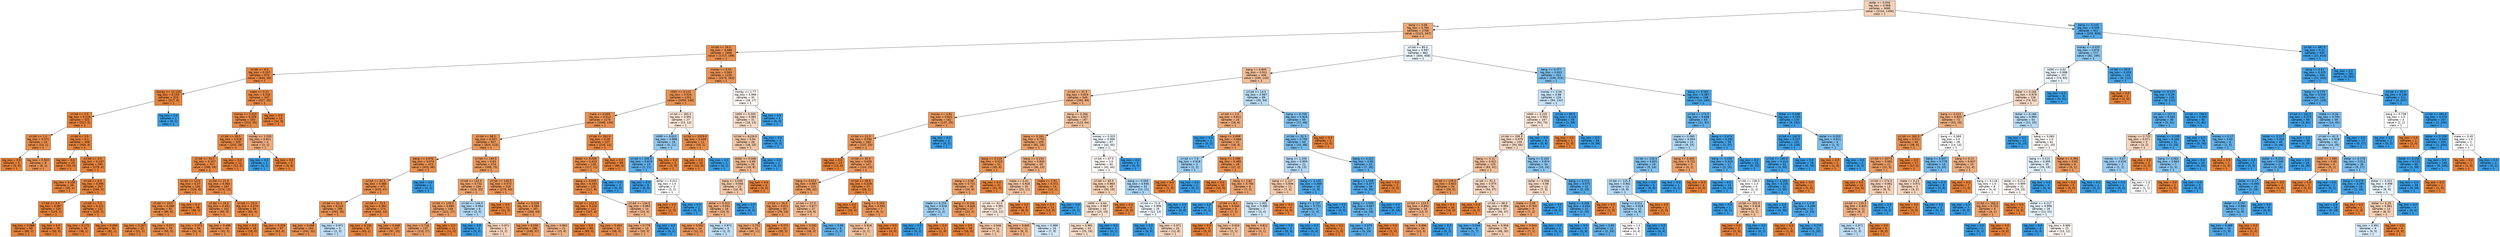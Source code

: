 digraph Tree {
node [shape=box, style="filled", color="black", fontname="helvetica"] ;
edge [fontname="helvetica"] ;
0 [label="dollar <= 0.056\nlog_loss = 0.968\nsamples = 3680\nvalue = [2224, 1456]\nclass = 1", fillcolor="#f6d3bb"] ;
1 [label="bang <= 0.08\nlog_loss = 0.784\nsamples = 2768\nvalue = [2121, 647]\nclass = 1", fillcolor="#eda775"] ;
0 -> 1 [labeldistance=2.5, labelangle=45, headlabel="True"] ;
2 [label="crl.tot <= 29.5\nlog_loss = 0.466\nsamples = 1906\nvalue = [1717, 189]\nclass = 1", fillcolor="#e88f4f"] ;
1 -> 2 ;
3 [label="crl.tot <= 9.5\nlog_loss = 0.237\nsamples = 670\nvalue = [644, 26]\nclass = 1", fillcolor="#e68641"] ;
2 -> 3 ;
4 [label="money <= 11.125\nlog_loss = 0.133\nsamples = 323\nvalue = [317, 6]\nclass = 1", fillcolor="#e5833d"] ;
3 -> 4 ;
5 [label="crl.tot <= 2.5\nlog_loss = 0.116\nsamples = 322\nvalue = [317, 5]\nclass = 1", fillcolor="#e5833c"] ;
4 -> 5 ;
6 [label="crl.tot <= 1.5\nlog_loss = 0.371\nsamples = 14\nvalue = [13, 1]\nclass = 1", fillcolor="#e78b48"] ;
5 -> 6 ;
7 [label="log_loss = 0.0\nsamples = 5\nvalue = [5, 0]\nclass = 1", fillcolor="#e58139"] ;
6 -> 7 ;
8 [label="log_loss = 0.503\nsamples = 9\nvalue = [8, 1]\nclass = 1", fillcolor="#e89152"] ;
6 -> 8 ;
9 [label="crl.tot <= 3.5\nlog_loss = 0.1\nsamples = 308\nvalue = [304, 4]\nclass = 1", fillcolor="#e5833c"] ;
5 -> 9 ;
10 [label="log_loss = 0.0\nsamples = 25\nvalue = [25, 0]\nclass = 1", fillcolor="#e58139"] ;
9 -> 10 ;
11 [label="crl.tot <= 4.5\nlog_loss = 0.107\nsamples = 283\nvalue = [279, 4]\nclass = 1", fillcolor="#e5833c"] ;
9 -> 11 ;
12 [label="log_loss = 0.183\nsamples = 36\nvalue = [35, 1]\nclass = 1", fillcolor="#e6853f"] ;
11 -> 12 ;
13 [label="crl.tot <= 6.5\nlog_loss = 0.095\nsamples = 247\nvalue = [244, 3]\nclass = 1", fillcolor="#e5833b"] ;
11 -> 13 ;
14 [label="crl.tot <= 5.5\nlog_loss = 0.067\nsamples = 125\nvalue = [124, 1]\nclass = 1", fillcolor="#e5823b"] ;
13 -> 14 ;
15 [label="log_loss = 0.088\nsamples = 90\nvalue = [89, 1]\nclass = 1", fillcolor="#e5823b"] ;
14 -> 15 ;
16 [label="log_loss = 0.0\nsamples = 35\nvalue = [35, 0]\nclass = 1", fillcolor="#e58139"] ;
14 -> 16 ;
17 [label="crl.tot <= 7.5\nlog_loss = 0.121\nsamples = 122\nvalue = [120, 2]\nclass = 1", fillcolor="#e5833c"] ;
13 -> 17 ;
18 [label="log_loss = 0.172\nsamples = 39\nvalue = [38, 1]\nclass = 1", fillcolor="#e6843e"] ;
17 -> 18 ;
19 [label="log_loss = 0.094\nsamples = 83\nvalue = [82, 1]\nclass = 1", fillcolor="#e5833b"] ;
17 -> 19 ;
20 [label="log_loss = 0.0\nsamples = 1\nvalue = [0, 1]\nclass = 1", fillcolor="#399de5"] ;
4 -> 20 ;
21 [label="make <= 0.21\nlog_loss = 0.318\nsamples = 347\nvalue = [327, 20]\nclass = 1", fillcolor="#e78945"] ;
3 -> 21 ;
22 [label="money <= 1.015\nlog_loss = 0.328\nsamples = 333\nvalue = [313, 20]\nclass = 1", fillcolor="#e78946"] ;
21 -> 22 ;
23 [label="crl.tot <= 28.5\nlog_loss = 0.318\nsamples = 329\nvalue = [310, 19]\nclass = 1", fillcolor="#e78945"] ;
22 -> 23 ;
24 [label="crl.tot <= 15.5\nlog_loss = 0.327\nsamples = 317\nvalue = [298, 19]\nclass = 1", fillcolor="#e78946"] ;
23 -> 24 ;
25 [label="crl.tot <= 13.5\nlog_loss = 0.27\nsamples = 130\nvalue = [124, 6]\nclass = 1", fillcolor="#e68743"] ;
24 -> 25 ;
26 [label="crl.tot <= 10.5\nlog_loss = 0.348\nsamples = 92\nvalue = [86, 6]\nclass = 1", fillcolor="#e78a47"] ;
25 -> 26 ;
27 [label="log_loss = 0.267\nsamples = 22\nvalue = [21, 1]\nclass = 1", fillcolor="#e68742"] ;
26 -> 27 ;
28 [label="log_loss = 0.371\nsamples = 70\nvalue = [65, 5]\nclass = 1", fillcolor="#e78b48"] ;
26 -> 28 ;
29 [label="log_loss = 0.0\nsamples = 38\nvalue = [38, 0]\nclass = 1", fillcolor="#e58139"] ;
25 -> 29 ;
30 [label="crl.tot <= 21.5\nlog_loss = 0.364\nsamples = 187\nvalue = [174, 13]\nclass = 1", fillcolor="#e78a48"] ;
24 -> 30 ;
31 [label="crl.tot <= 18.5\nlog_loss = 0.431\nsamples = 102\nvalue = [93, 9]\nclass = 1", fillcolor="#e88d4c"] ;
30 -> 31 ;
32 [label="log_loss = 0.371\nsamples = 56\nvalue = [52, 4]\nclass = 1", fillcolor="#e78b48"] ;
31 -> 32 ;
33 [label="log_loss = 0.496\nsamples = 46\nvalue = [41, 5]\nclass = 1", fillcolor="#e89051"] ;
31 -> 33 ;
34 [label="crl.tot <= 23.5\nlog_loss = 0.274\nsamples = 85\nvalue = [81, 4]\nclass = 1", fillcolor="#e68743"] ;
30 -> 34 ;
35 [label="log_loss = 0.0\nsamples = 18\nvalue = [18, 0]\nclass = 1", fillcolor="#e58139"] ;
34 -> 35 ;
36 [label="log_loss = 0.326\nsamples = 67\nvalue = [63, 4]\nclass = 1", fillcolor="#e78946"] ;
34 -> 36 ;
37 [label="log_loss = 0.0\nsamples = 12\nvalue = [12, 0]\nclass = 1", fillcolor="#e58139"] ;
23 -> 37 ;
38 [label="money <= 1.535\nlog_loss = 0.811\nsamples = 4\nvalue = [3, 1]\nclass = 1", fillcolor="#eeab7b"] ;
22 -> 38 ;
39 [label="log_loss = 0.0\nsamples = 1\nvalue = [0, 1]\nclass = 1", fillcolor="#399de5"] ;
38 -> 39 ;
40 [label="log_loss = 0.0\nsamples = 3\nvalue = [3, 0]\nclass = 1", fillcolor="#e58139"] ;
38 -> 40 ;
41 [label="log_loss = 0.0\nsamples = 14\nvalue = [14, 0]\nclass = 1", fillcolor="#e58139"] ;
21 -> 41 ;
42 [label="money <= 0.01\nlog_loss = 0.563\nsamples = 1236\nvalue = [1073, 163]\nclass = 1", fillcolor="#e99457"] ;
2 -> 42 ;
43 [label="n000 <= 0.115\nlog_loss = 0.534\nsamples = 1201\nvalue = [1055, 146]\nclass = 1", fillcolor="#e99254"] ;
42 -> 43 ;
44 [label="make <= 0.005\nlog_loss = 0.512\nsamples = 1174\nvalue = [1040, 134]\nclass = 1", fillcolor="#e89153"] ;
43 -> 44 ;
45 [label="crl.tot <= 98.5\nlog_loss = 0.557\nsamples = 947\nvalue = [824, 123]\nclass = 1", fillcolor="#e99457"] ;
44 -> 45 ;
46 [label="bang <= 0.076\nlog_loss = 0.474\nsamples = 473\nvalue = [425, 48]\nclass = 1", fillcolor="#e88f4f"] ;
45 -> 46 ;
47 [label="crl.tot <= 62.5\nlog_loss = 0.468\nsamples = 472\nvalue = [425, 47]\nclass = 1", fillcolor="#e88f4f"] ;
46 -> 47 ;
48 [label="crl.tot <= 61.5\nlog_loss = 0.522\nsamples = 298\nvalue = [263, 35]\nclass = 1", fillcolor="#e89253"] ;
47 -> 48 ;
49 [label="log_loss = 0.498\nsamples = 293\nvalue = [261, 32]\nclass = 1", fillcolor="#e89051"] ;
48 -> 49 ;
50 [label="log_loss = 0.971\nsamples = 5\nvalue = [2, 3]\nclass = 1", fillcolor="#bddef6"] ;
48 -> 50 ;
51 [label="crl.tot <= 73.5\nlog_loss = 0.362\nsamples = 174\nvalue = [162, 12]\nclass = 1", fillcolor="#e78a48"] ;
47 -> 51 ;
52 [label="log_loss = 0.194\nsamples = 67\nvalue = [65, 2]\nclass = 1", fillcolor="#e6853f"] ;
51 -> 52 ;
53 [label="log_loss = 0.448\nsamples = 107\nvalue = [97, 10]\nclass = 1", fillcolor="#e88e4d"] ;
51 -> 53 ;
54 [label="log_loss = 0.0\nsamples = 1\nvalue = [0, 1]\nclass = 1", fillcolor="#399de5"] ;
46 -> 54 ;
55 [label="crl.tot <= 145.5\nlog_loss = 0.63\nsamples = 474\nvalue = [399, 75]\nclass = 1", fillcolor="#ea995e"] ;
45 -> 55 ;
56 [label="crl.tot <= 143.5\nlog_loss = 0.732\nsamples = 156\nvalue = [124, 32]\nclass = 1", fillcolor="#eca26c"] ;
55 -> 56 ;
57 [label="crl.tot <= 139.5\nlog_loss = 0.685\nsamples = 148\nvalue = [121, 27]\nclass = 1", fillcolor="#eb9d65"] ;
56 -> 57 ;
58 [label="log_loss = 0.716\nsamples = 137\nvalue = [110, 27]\nclass = 1", fillcolor="#eba06a"] ;
57 -> 58 ;
59 [label="log_loss = 0.0\nsamples = 11\nvalue = [11, 0]\nclass = 1", fillcolor="#e58139"] ;
57 -> 59 ;
60 [label="crl.tot <= 144.5\nlog_loss = 0.954\nsamples = 8\nvalue = [3, 5]\nclass = 1", fillcolor="#b0d8f5"] ;
56 -> 60 ;
61 [label="log_loss = 0.0\nsamples = 3\nvalue = [0, 3]\nclass = 1", fillcolor="#399de5"] ;
60 -> 61 ;
62 [label="log_loss = 0.971\nsamples = 5\nvalue = [3, 2]\nclass = 1", fillcolor="#f6d5bd"] ;
60 -> 62 ;
63 [label="crl.tot <= 149.5\nlog_loss = 0.572\nsamples = 318\nvalue = [275, 43]\nclass = 1", fillcolor="#e99558"] ;
55 -> 63 ;
64 [label="log_loss = 0.0\nsamples = 11\nvalue = [11, 0]\nclass = 1", fillcolor="#e58139"] ;
63 -> 64 ;
65 [label="dollar <= 0.028\nlog_loss = 0.584\nsamples = 307\nvalue = [264, 43]\nclass = 1", fillcolor="#e99659"] ;
63 -> 65 ;
66 [label="log_loss = 0.556\nsamples = 286\nvalue = [249, 37]\nclass = 1", fillcolor="#e99456"] ;
65 -> 66 ;
67 [label="log_loss = 0.863\nsamples = 21\nvalue = [15, 6]\nclass = 1", fillcolor="#efb388"] ;
65 -> 67 ;
68 [label="crl.tot <= 261.0\nlog_loss = 0.28\nsamples = 227\nvalue = [216, 11]\nclass = 1", fillcolor="#e68743"] ;
44 -> 68 ;
69 [label="dollar <= 0.039\nlog_loss = 0.423\nsamples = 128\nvalue = [117, 11]\nclass = 1", fillcolor="#e78d4c"] ;
68 -> 69 ;
70 [label="bang <= 0.045\nlog_loss = 0.343\nsamples = 125\nvalue = [117, 8]\nclass = 1", fillcolor="#e78a47"] ;
69 -> 70 ;
71 [label="crl.tot <= 112.5\nlog_loss = 0.224\nsamples = 111\nvalue = [107, 4]\nclass = 1", fillcolor="#e68640"] ;
70 -> 71 ;
72 [label="log_loss = 0.0\nsamples = 69\nvalue = [69, 0]\nclass = 1", fillcolor="#e58139"] ;
71 -> 72 ;
73 [label="log_loss = 0.454\nsamples = 42\nvalue = [38, 4]\nclass = 1", fillcolor="#e88e4e"] ;
71 -> 73 ;
74 [label="crl.tot <= 134.5\nlog_loss = 0.863\nsamples = 14\nvalue = [10, 4]\nclass = 1", fillcolor="#efb388"] ;
70 -> 74 ;
75 [label="log_loss = 0.779\nsamples = 13\nvalue = [10, 3]\nclass = 1", fillcolor="#eda774"] ;
74 -> 75 ;
76 [label="log_loss = 0.0\nsamples = 1\nvalue = [0, 1]\nclass = 1", fillcolor="#399de5"] ;
74 -> 76 ;
77 [label="log_loss = 0.0\nsamples = 3\nvalue = [0, 3]\nclass = 1", fillcolor="#399de5"] ;
69 -> 77 ;
78 [label="log_loss = 0.0\nsamples = 99\nvalue = [99, 0]\nclass = 1", fillcolor="#e58139"] ;
68 -> 78 ;
79 [label="crl.tot <= 365.0\nlog_loss = 0.991\nsamples = 27\nvalue = [15, 12]\nclass = 1", fillcolor="#fae6d7"] ;
43 -> 79 ;
80 [label="n000 <= 0.615\nlog_loss = 0.896\nsamples = 16\nvalue = [5, 11]\nclass = 1", fillcolor="#93caf1"] ;
79 -> 80 ;
81 [label="crl.tot <= 205.5\nlog_loss = 0.619\nsamples = 13\nvalue = [2, 11]\nclass = 1", fillcolor="#5dafea"] ;
80 -> 81 ;
82 [label="log_loss = 0.0\nsamples = 9\nvalue = [0, 9]\nclass = 1", fillcolor="#399de5"] ;
81 -> 82 ;
83 [label="dollar <= 0.011\nlog_loss = 1.0\nsamples = 4\nvalue = [2, 2]\nclass = 1", fillcolor="#ffffff"] ;
81 -> 83 ;
84 [label="log_loss = 0.0\nsamples = 2\nvalue = [2, 0]\nclass = 1", fillcolor="#e58139"] ;
83 -> 84 ;
85 [label="log_loss = 0.0\nsamples = 2\nvalue = [0, 2]\nclass = 1", fillcolor="#399de5"] ;
83 -> 85 ;
86 [label="log_loss = 0.0\nsamples = 3\nvalue = [3, 0]\nclass = 1", fillcolor="#e58139"] ;
80 -> 86 ;
87 [label="crl.tot <= 2029.0\nlog_loss = 0.439\nsamples = 11\nvalue = [10, 1]\nclass = 1", fillcolor="#e88e4d"] ;
79 -> 87 ;
88 [label="log_loss = 0.0\nsamples = 10\nvalue = [10, 0]\nclass = 1", fillcolor="#e58139"] ;
87 -> 88 ;
89 [label="log_loss = 0.0\nsamples = 1\nvalue = [0, 1]\nclass = 1", fillcolor="#399de5"] ;
87 -> 89 ;
90 [label="money <= 1.77\nlog_loss = 0.999\nsamples = 35\nvalue = [18, 17]\nclass = 1", fillcolor="#fef8f4"] ;
42 -> 90 ;
91 [label="n000 <= 0.305\nlog_loss = 0.981\nsamples = 31\nvalue = [18, 13]\nclass = 1", fillcolor="#f8dcc8"] ;
90 -> 91 ;
92 [label="crl.tot <= 6128.0\nlog_loss = 0.94\nsamples = 28\nvalue = [18, 10]\nclass = 1", fillcolor="#f3c7a7"] ;
91 -> 92 ;
93 [label="dollar <= 0.046\nlog_loss = 0.89\nsamples = 26\nvalue = [18, 8]\nclass = 1", fillcolor="#f1b991"] ;
92 -> 93 ;
94 [label="bang <= 0.058\nlog_loss = 0.946\nsamples = 22\nvalue = [14, 8]\nclass = 1", fillcolor="#f4c9aa"] ;
93 -> 94 ;
95 [label="dollar <= 0.013\nlog_loss = 0.831\nsamples = 19\nvalue = [14, 5]\nclass = 1", fillcolor="#eeae80"] ;
94 -> 95 ;
96 [label="log_loss = 0.592\nsamples = 14\nvalue = [12, 2]\nclass = 1", fillcolor="#e9965a"] ;
95 -> 96 ;
97 [label="log_loss = 0.971\nsamples = 5\nvalue = [2, 3]\nclass = 1", fillcolor="#bddef6"] ;
95 -> 97 ;
98 [label="log_loss = 0.0\nsamples = 3\nvalue = [0, 3]\nclass = 1", fillcolor="#399de5"] ;
94 -> 98 ;
99 [label="log_loss = 0.0\nsamples = 4\nvalue = [4, 0]\nclass = 1", fillcolor="#e58139"] ;
93 -> 99 ;
100 [label="log_loss = 0.0\nsamples = 2\nvalue = [0, 2]\nclass = 1", fillcolor="#399de5"] ;
92 -> 100 ;
101 [label="log_loss = 0.0\nsamples = 3\nvalue = [0, 3]\nclass = 1", fillcolor="#399de5"] ;
91 -> 101 ;
102 [label="log_loss = 0.0\nsamples = 4\nvalue = [0, 4]\nclass = 1", fillcolor="#399de5"] ;
90 -> 102 ;
103 [label="crl.tot <= 85.5\nlog_loss = 0.997\nsamples = 862\nvalue = [404, 458]\nclass = 1", fillcolor="#e8f3fc"] ;
1 -> 103 ;
104 [label="bang <= 0.805\nlog_loss = 0.911\nsamples = 438\nvalue = [295, 143]\nclass = 1", fillcolor="#f2be99"] ;
103 -> 104 ;
105 [label="crl.tot <= 41.5\nlog_loss = 0.819\nsamples = 349\nvalue = [260, 89]\nclass = 1", fillcolor="#eeac7d"] ;
104 -> 105 ;
106 [label="money <= 3.91\nlog_loss = 0.621\nsamples = 162\nvalue = [137, 25]\nclass = 1", fillcolor="#ea985d"] ;
105 -> 106 ;
107 [label="crl.tot <= 12.5\nlog_loss = 0.594\nsamples = 160\nvalue = [137, 23]\nclass = 1", fillcolor="#e9965a"] ;
106 -> 107 ;
108 [label="log_loss = 0.0\nsamples = 13\nvalue = [13, 0]\nclass = 1", fillcolor="#e58139"] ;
107 -> 108 ;
109 [label="crl.tot <= 35.5\nlog_loss = 0.626\nsamples = 147\nvalue = [124, 23]\nclass = 1", fillcolor="#ea985e"] ;
107 -> 109 ;
110 [label="bang <= 0.614\nlog_loss = 0.687\nsamples = 120\nvalue = [98, 22]\nclass = 1", fillcolor="#eb9d65"] ;
109 -> 110 ;
111 [label="crl.tot <= 26.5\nlog_loss = 0.611\nsamples = 93\nvalue = [79, 14]\nclass = 1", fillcolor="#ea975c"] ;
110 -> 111 ;
112 [label="log_loss = 0.752\nsamples = 51\nvalue = [40, 11]\nclass = 1", fillcolor="#eca46f"] ;
111 -> 112 ;
113 [label="log_loss = 0.371\nsamples = 42\nvalue = [39, 3]\nclass = 1", fillcolor="#e78b48"] ;
111 -> 113 ;
114 [label="crl.tot <= 27.0\nlog_loss = 0.877\nsamples = 27\nvalue = [19, 8]\nclass = 1", fillcolor="#f0b68c"] ;
110 -> 114 ;
115 [label="log_loss = 0.592\nsamples = 21\nvalue = [18, 3]\nclass = 1", fillcolor="#e9965a"] ;
114 -> 115 ;
116 [label="log_loss = 0.65\nsamples = 6\nvalue = [1, 5]\nclass = 1", fillcolor="#61b1ea"] ;
114 -> 116 ;
117 [label="crl.tot <= 39.5\nlog_loss = 0.229\nsamples = 27\nvalue = [26, 1]\nclass = 1", fillcolor="#e68641"] ;
109 -> 117 ;
118 [label="log_loss = 0.0\nsamples = 20\nvalue = [20, 0]\nclass = 1", fillcolor="#e58139"] ;
117 -> 118 ;
119 [label="bang <= 0.203\nlog_loss = 0.592\nsamples = 7\nvalue = [6, 1]\nclass = 1", fillcolor="#e9965a"] ;
117 -> 119 ;
120 [label="log_loss = 0.918\nsamples = 3\nvalue = [2, 1]\nclass = 1", fillcolor="#f2c09c"] ;
119 -> 120 ;
121 [label="log_loss = 0.0\nsamples = 4\nvalue = [4, 0]\nclass = 1", fillcolor="#e58139"] ;
119 -> 121 ;
122 [label="log_loss = 0.0\nsamples = 2\nvalue = [0, 2]\nclass = 1", fillcolor="#399de5"] ;
106 -> 122 ;
123 [label="bang <= 0.266\nlog_loss = 0.927\nsamples = 187\nvalue = [123, 64]\nclass = 1", fillcolor="#f3c3a0"] ;
105 -> 123 ;
124 [label="bang <= 0.161\nlog_loss = 0.701\nsamples = 100\nvalue = [81, 19]\nclass = 1", fillcolor="#eb9f67"] ;
123 -> 124 ;
125 [label="bang <= 0.119\nlog_loss = 0.523\nsamples = 51\nvalue = [45, 6]\nclass = 1", fillcolor="#e89253"] ;
124 -> 125 ;
126 [label="bang <= 0.08\nlog_loss = 0.722\nsamples = 30\nvalue = [24, 6]\nclass = 1", fillcolor="#eca06a"] ;
125 -> 126 ;
127 [label="make <= 0.255\nlog_loss = 0.918\nsamples = 3\nvalue = [1, 2]\nclass = 1", fillcolor="#9ccef2"] ;
126 -> 127 ;
128 [label="log_loss = 0.0\nsamples = 2\nvalue = [0, 2]\nclass = 1", fillcolor="#399de5"] ;
127 -> 128 ;
129 [label="log_loss = 0.0\nsamples = 1\nvalue = [1, 0]\nclass = 1", fillcolor="#e58139"] ;
127 -> 129 ;
130 [label="bang <= 0.104\nlog_loss = 0.605\nsamples = 27\nvalue = [23, 4]\nclass = 1", fillcolor="#ea975b"] ;
126 -> 130 ;
131 [label="log_loss = 0.0\nsamples = 16\nvalue = [16, 0]\nclass = 1", fillcolor="#e58139"] ;
130 -> 131 ;
132 [label="log_loss = 0.946\nsamples = 11\nvalue = [7, 4]\nclass = 1", fillcolor="#f4c9aa"] ;
130 -> 132 ;
133 [label="log_loss = 0.0\nsamples = 21\nvalue = [21, 0]\nclass = 1", fillcolor="#e58139"] ;
125 -> 133 ;
134 [label="bang <= 0.234\nlog_loss = 0.835\nsamples = 49\nvalue = [36, 13]\nclass = 1", fillcolor="#eeae80"] ;
124 -> 134 ;
135 [label="make <= 0.41\nlog_loss = 0.928\nsamples = 35\nvalue = [23, 12]\nclass = 1", fillcolor="#f3c3a0"] ;
134 -> 135 ;
136 [label="crl.tot <= 52.0\nlog_loss = 0.991\nsamples = 27\nvalue = [15, 12]\nclass = 1", fillcolor="#fae6d7"] ;
135 -> 136 ;
137 [label="log_loss = 0.845\nsamples = 11\nvalue = [8, 3]\nclass = 1", fillcolor="#efb083"] ;
136 -> 137 ;
138 [label="log_loss = 0.989\nsamples = 16\nvalue = [7, 9]\nclass = 1", fillcolor="#d3e9f9"] ;
136 -> 138 ;
139 [label="log_loss = 0.0\nsamples = 8\nvalue = [8, 0]\nclass = 1", fillcolor="#e58139"] ;
135 -> 139 ;
140 [label="make <= 1.51\nlog_loss = 0.371\nsamples = 14\nvalue = [13, 1]\nclass = 1", fillcolor="#e78b48"] ;
134 -> 140 ;
141 [label="log_loss = 0.0\nsamples = 13\nvalue = [13, 0]\nclass = 1", fillcolor="#e58139"] ;
140 -> 141 ;
142 [label="log_loss = 0.0\nsamples = 1\nvalue = [0, 1]\nclass = 1", fillcolor="#399de5"] ;
140 -> 142 ;
143 [label="money <= 0.325\nlog_loss = 0.999\nsamples = 87\nvalue = [42, 45]\nclass = 1", fillcolor="#f2f8fd"] ;
123 -> 143 ;
144 [label="crl.tot <= 67.5\nlog_loss = 1.0\nsamples = 82\nvalue = [42, 40]\nclass = 1", fillcolor="#fef9f6"] ;
143 -> 144 ;
145 [label="crl.tot <= 65.5\nlog_loss = 0.963\nsamples = 49\nvalue = [30, 19]\nclass = 1", fillcolor="#f5d1b6"] ;
144 -> 145 ;
146 [label="n000 <= 0.64\nlog_loss = 0.987\nsamples = 44\nvalue = [25, 19]\nclass = 1", fillcolor="#f9e1cf"] ;
145 -> 146 ;
147 [label="log_loss = 0.981\nsamples = 43\nvalue = [25, 18]\nclass = 1", fillcolor="#f8dcc8"] ;
146 -> 147 ;
148 [label="log_loss = 0.0\nsamples = 1\nvalue = [0, 1]\nclass = 1", fillcolor="#399de5"] ;
146 -> 148 ;
149 [label="log_loss = 0.0\nsamples = 5\nvalue = [5, 0]\nclass = 1", fillcolor="#e58139"] ;
145 -> 149 ;
150 [label="bang <= 0.568\nlog_loss = 0.946\nsamples = 33\nvalue = [12, 21]\nclass = 1", fillcolor="#aad5f4"] ;
144 -> 150 ;
151 [label="crl.tot <= 71.0\nlog_loss = 0.999\nsamples = 25\nvalue = [12, 13]\nclass = 1", fillcolor="#f0f7fd"] ;
150 -> 151 ;
152 [label="log_loss = 0.0\nsamples = 5\nvalue = [0, 5]\nclass = 1", fillcolor="#399de5"] ;
151 -> 152 ;
153 [label="log_loss = 0.971\nsamples = 20\nvalue = [12, 8]\nclass = 1", fillcolor="#f6d5bd"] ;
151 -> 153 ;
154 [label="log_loss = 0.0\nsamples = 8\nvalue = [0, 8]\nclass = 1", fillcolor="#399de5"] ;
150 -> 154 ;
155 [label="log_loss = 0.0\nsamples = 5\nvalue = [0, 5]\nclass = 1", fillcolor="#399de5"] ;
143 -> 155 ;
156 [label="crl.tot <= 14.5\nlog_loss = 0.967\nsamples = 89\nvalue = [35, 54]\nclass = 1", fillcolor="#b9ddf6"] ;
104 -> 156 ;
157 [label="crl.tot <= 2.5\nlog_loss = 0.811\nsamples = 24\nvalue = [18, 6]\nclass = 1", fillcolor="#eeab7b"] ;
156 -> 157 ;
158 [label="log_loss = 0.0\nsamples = 2\nvalue = [0, 2]\nclass = 1", fillcolor="#399de5"] ;
157 -> 158 ;
159 [label="bang <= 0.898\nlog_loss = 0.684\nsamples = 22\nvalue = [18, 4]\nclass = 1", fillcolor="#eb9d65"] ;
157 -> 159 ;
160 [label="crl.tot <= 7.0\nlog_loss = 0.918\nsamples = 3\nvalue = [1, 2]\nclass = 1", fillcolor="#9ccef2"] ;
159 -> 160 ;
161 [label="log_loss = 0.0\nsamples = 1\nvalue = [1, 0]\nclass = 1", fillcolor="#e58139"] ;
160 -> 161 ;
162 [label="log_loss = 0.0\nsamples = 2\nvalue = [0, 2]\nclass = 1", fillcolor="#399de5"] ;
160 -> 162 ;
163 [label="bang <= 1.596\nlog_loss = 0.485\nsamples = 19\nvalue = [17, 2]\nclass = 1", fillcolor="#e89050"] ;
159 -> 163 ;
164 [label="log_loss = 0.0\nsamples = 10\nvalue = [10, 0]\nclass = 1", fillcolor="#e58139"] ;
163 -> 164 ;
165 [label="bang <= 1.82\nlog_loss = 0.764\nsamples = 9\nvalue = [7, 2]\nclass = 1", fillcolor="#eca572"] ;
163 -> 165 ;
166 [label="log_loss = 0.0\nsamples = 1\nvalue = [0, 1]\nclass = 1", fillcolor="#399de5"] ;
165 -> 166 ;
167 [label="crl.tot <= 8.5\nlog_loss = 0.544\nsamples = 8\nvalue = [7, 1]\nclass = 1", fillcolor="#e99355"] ;
165 -> 167 ;
168 [label="log_loss = 0.0\nsamples = 5\nvalue = [5, 0]\nclass = 1", fillcolor="#e58139"] ;
167 -> 168 ;
169 [label="log_loss = 0.918\nsamples = 3\nvalue = [2, 1]\nclass = 1", fillcolor="#f2c09c"] ;
167 -> 169 ;
170 [label="bang <= 8.709\nlog_loss = 0.829\nsamples = 65\nvalue = [17, 48]\nclass = 1", fillcolor="#7fc0ee"] ;
156 -> 170 ;
171 [label="crl.tot <= 32.5\nlog_loss = 0.792\nsamples = 63\nvalue = [15, 48]\nclass = 1", fillcolor="#77bced"] ;
170 -> 171 ;
172 [label="bang <= 1.259\nlog_loss = 0.959\nsamples = 21\nvalue = [8, 13]\nclass = 1", fillcolor="#b3d9f5"] ;
171 -> 172 ;
173 [label="bang <= 1.117\nlog_loss = 0.946\nsamples = 11\nvalue = [7, 4]\nclass = 1", fillcolor="#f4c9aa"] ;
172 -> 173 ;
174 [label="bang <= 1.001\nlog_loss = 0.985\nsamples = 7\nvalue = [3, 4]\nclass = 1", fillcolor="#cee6f8"] ;
173 -> 174 ;
175 [label="log_loss = 0.811\nsamples = 4\nvalue = [3, 1]\nclass = 1", fillcolor="#eeab7b"] ;
174 -> 175 ;
176 [label="log_loss = 0.0\nsamples = 3\nvalue = [0, 3]\nclass = 1", fillcolor="#399de5"] ;
174 -> 176 ;
177 [label="log_loss = 0.0\nsamples = 4\nvalue = [4, 0]\nclass = 1", fillcolor="#e58139"] ;
173 -> 177 ;
178 [label="bang <= 3.145\nlog_loss = 0.469\nsamples = 10\nvalue = [1, 9]\nclass = 1", fillcolor="#4fa8e8"] ;
172 -> 178 ;
179 [label="bang <= 2.737\nlog_loss = 0.722\nsamples = 5\nvalue = [1, 4]\nclass = 1", fillcolor="#6ab6ec"] ;
178 -> 179 ;
180 [label="log_loss = 0.0\nsamples = 4\nvalue = [0, 4]\nclass = 1", fillcolor="#399de5"] ;
179 -> 180 ;
181 [label="log_loss = 0.0\nsamples = 1\nvalue = [1, 0]\nclass = 1", fillcolor="#e58139"] ;
179 -> 181 ;
182 [label="log_loss = 0.0\nsamples = 5\nvalue = [0, 5]\nclass = 1", fillcolor="#399de5"] ;
178 -> 182 ;
183 [label="bang <= 4.321\nlog_loss = 0.65\nsamples = 42\nvalue = [7, 35]\nclass = 1", fillcolor="#61b1ea"] ;
171 -> 183 ;
184 [label="bang <= 1.549\nlog_loss = 0.477\nsamples = 39\nvalue = [4, 35]\nclass = 1", fillcolor="#50a8e8"] ;
183 -> 184 ;
185 [label="bang <= 1.539\nlog_loss = 0.667\nsamples = 23\nvalue = [4, 19]\nclass = 1", fillcolor="#63b2ea"] ;
184 -> 185 ;
186 [label="log_loss = 0.575\nsamples = 22\nvalue = [3, 19]\nclass = 1", fillcolor="#58ace9"] ;
185 -> 186 ;
187 [label="log_loss = 0.0\nsamples = 1\nvalue = [1, 0]\nclass = 1", fillcolor="#e58139"] ;
185 -> 187 ;
188 [label="log_loss = 0.0\nsamples = 16\nvalue = [0, 16]\nclass = 1", fillcolor="#399de5"] ;
184 -> 188 ;
189 [label="log_loss = 0.0\nsamples = 3\nvalue = [3, 0]\nclass = 1", fillcolor="#e58139"] ;
183 -> 189 ;
190 [label="log_loss = 0.0\nsamples = 2\nvalue = [2, 0]\nclass = 1", fillcolor="#e58139"] ;
170 -> 190 ;
191 [label="bang <= 0.377\nlog_loss = 0.822\nsamples = 424\nvalue = [109, 315]\nclass = 1", fillcolor="#7ebfee"] ;
103 -> 191 ;
192 [label="money <= 0.04\nlog_loss = 0.98\nsamples = 226\nvalue = [94, 132]\nclass = 1", fillcolor="#c6e3f8"] ;
191 -> 192 ;
193 [label="n000 <= 0.205\nlog_loss = 0.991\nsamples = 167\nvalue = [93, 74]\nclass = 1", fillcolor="#fae5d7"] ;
192 -> 193 ;
194 [label="crl.tot <= 336.5\nlog_loss = 0.979\nsamples = 159\nvalue = [93, 66]\nclass = 1", fillcolor="#f7dac6"] ;
193 -> 194 ;
195 [label="bang <= 0.12\nlog_loss = 0.921\nsamples = 125\nvalue = [83, 42]\nclass = 1", fillcolor="#f2c19d"] ;
194 -> 195 ;
196 [label="crl.tot <= 126.0\nlog_loss = 0.602\nsamples = 34\nvalue = [29, 5]\nclass = 1", fillcolor="#e9975b"] ;
195 -> 196 ;
197 [label="crl.tot <= 123.5\nlog_loss = 0.852\nsamples = 18\nvalue = [13, 5]\nclass = 1", fillcolor="#efb185"] ;
196 -> 197 ;
198 [label="log_loss = 0.696\nsamples = 16\nvalue = [13, 3]\nclass = 1", fillcolor="#eb9e67"] ;
197 -> 198 ;
199 [label="log_loss = 0.0\nsamples = 2\nvalue = [0, 2]\nclass = 1", fillcolor="#399de5"] ;
197 -> 199 ;
200 [label="log_loss = 0.0\nsamples = 16\nvalue = [16, 0]\nclass = 1", fillcolor="#e58139"] ;
196 -> 200 ;
201 [label="crl.tot <= 92.5\nlog_loss = 0.975\nsamples = 91\nvalue = [54, 37]\nclass = 1", fillcolor="#f7d7c1"] ;
195 -> 201 ;
202 [label="log_loss = 0.0\nsamples = 4\nvalue = [4, 0]\nclass = 1", fillcolor="#e58139"] ;
201 -> 202 ;
203 [label="crl.tot <= 98.0\nlog_loss = 0.984\nsamples = 87\nvalue = [50, 37]\nclass = 1", fillcolor="#f8decc"] ;
201 -> 203 ;
204 [label="log_loss = 0.544\nsamples = 8\nvalue = [1, 7]\nclass = 1", fillcolor="#55abe9"] ;
203 -> 204 ;
205 [label="log_loss = 0.958\nsamples = 79\nvalue = [49, 30]\nclass = 1", fillcolor="#f5ceb2"] ;
203 -> 205 ;
206 [label="bang <= 0.164\nlog_loss = 0.874\nsamples = 34\nvalue = [10, 24]\nclass = 1", fillcolor="#8bc6f0"] ;
194 -> 206 ;
207 [label="dollar <= 0.009\nlog_loss = 0.98\nsamples = 12\nvalue = [7, 5]\nclass = 1", fillcolor="#f8dbc6"] ;
206 -> 207 ;
208 [label="make <= 0.49\nlog_loss = 0.764\nsamples = 9\nvalue = [7, 2]\nclass = 1", fillcolor="#eca572"] ;
207 -> 208 ;
209 [label="log_loss = 0.544\nsamples = 8\nvalue = [7, 1]\nclass = 1", fillcolor="#e99355"] ;
208 -> 209 ;
210 [label="log_loss = 0.0\nsamples = 1\nvalue = [0, 1]\nclass = 1", fillcolor="#399de5"] ;
208 -> 210 ;
211 [label="log_loss = 0.0\nsamples = 3\nvalue = [0, 3]\nclass = 1", fillcolor="#399de5"] ;
207 -> 211 ;
212 [label="bang <= 0.372\nlog_loss = 0.575\nsamples = 22\nvalue = [3, 19]\nclass = 1", fillcolor="#58ace9"] ;
206 -> 212 ;
213 [label="bang <= 0.205\nlog_loss = 0.454\nsamples = 21\nvalue = [2, 19]\nclass = 1", fillcolor="#4ea7e8"] ;
212 -> 213 ;
214 [label="log_loss = 0.0\nsamples = 9\nvalue = [0, 9]\nclass = 1", fillcolor="#399de5"] ;
213 -> 214 ;
215 [label="log_loss = 0.65\nsamples = 12\nvalue = [2, 10]\nclass = 1", fillcolor="#61b1ea"] ;
213 -> 215 ;
216 [label="log_loss = 0.0\nsamples = 1\nvalue = [1, 0]\nclass = 1", fillcolor="#e58139"] ;
212 -> 216 ;
217 [label="log_loss = 0.0\nsamples = 8\nvalue = [0, 8]\nclass = 1", fillcolor="#399de5"] ;
193 -> 217 ;
218 [label="crl.tot <= 89.5\nlog_loss = 0.124\nsamples = 59\nvalue = [1, 58]\nclass = 1", fillcolor="#3c9fe5"] ;
192 -> 218 ;
219 [label="log_loss = 0.0\nsamples = 1\nvalue = [1, 0]\nclass = 1", fillcolor="#e58139"] ;
218 -> 219 ;
220 [label="log_loss = 0.0\nsamples = 58\nvalue = [0, 58]\nclass = 1", fillcolor="#399de5"] ;
218 -> 220 ;
221 [label="bang <= 0.563\nlog_loss = 0.387\nsamples = 198\nvalue = [15, 183]\nclass = 1", fillcolor="#49a5e7"] ;
191 -> 221 ;
222 [label="crl.tot <= 173.5\nlog_loss = 0.668\nsamples = 63\nvalue = [11, 52]\nclass = 1", fillcolor="#63b2ea"] ;
221 -> 222 ;
223 [label="make <= 0.065\nlog_loss = 0.954\nsamples = 24\nvalue = [9, 15]\nclass = 1", fillcolor="#b0d8f5"] ;
222 -> 223 ;
224 [label="crl.tot <= 136.5\nlog_loss = 0.831\nsamples = 19\nvalue = [5, 14]\nclass = 1", fillcolor="#80c0ee"] ;
223 -> 224 ;
225 [label="crl.tot <= 125.5\nlog_loss = 0.961\nsamples = 13\nvalue = [5, 8]\nclass = 1", fillcolor="#b5daf5"] ;
224 -> 225 ;
226 [label="bang <= 0.511\nlog_loss = 0.918\nsamples = 12\nvalue = [4, 8]\nclass = 1", fillcolor="#9ccef2"] ;
225 -> 226 ;
227 [label="log_loss = 1.0\nsamples = 8\nvalue = [4, 4]\nclass = 1", fillcolor="#ffffff"] ;
226 -> 227 ;
228 [label="log_loss = 0.0\nsamples = 4\nvalue = [0, 4]\nclass = 1", fillcolor="#399de5"] ;
226 -> 228 ;
229 [label="log_loss = 0.0\nsamples = 1\nvalue = [1, 0]\nclass = 1", fillcolor="#e58139"] ;
225 -> 229 ;
230 [label="log_loss = 0.0\nsamples = 6\nvalue = [0, 6]\nclass = 1", fillcolor="#399de5"] ;
224 -> 230 ;
231 [label="bang <= 0.405\nlog_loss = 0.722\nsamples = 5\nvalue = [4, 1]\nclass = 1", fillcolor="#eca06a"] ;
223 -> 231 ;
232 [label="log_loss = 0.0\nsamples = 1\nvalue = [0, 1]\nclass = 1", fillcolor="#399de5"] ;
231 -> 232 ;
233 [label="log_loss = 0.0\nsamples = 4\nvalue = [4, 0]\nclass = 1", fillcolor="#e58139"] ;
231 -> 233 ;
234 [label="bang <= 0.474\nlog_loss = 0.292\nsamples = 39\nvalue = [2, 37]\nclass = 1", fillcolor="#44a2e6"] ;
222 -> 234 ;
235 [label="bang <= 0.436\nlog_loss = 0.523\nsamples = 17\nvalue = [2, 15]\nclass = 1", fillcolor="#53aae8"] ;
234 -> 235 ;
236 [label="log_loss = 0.0\nsamples = 13\nvalue = [0, 13]\nclass = 1", fillcolor="#399de5"] ;
235 -> 236 ;
237 [label="crl.tot <= 236.5\nlog_loss = 1.0\nsamples = 4\nvalue = [2, 2]\nclass = 1", fillcolor="#ffffff"] ;
235 -> 237 ;
238 [label="log_loss = 0.0\nsamples = 1\nvalue = [0, 1]\nclass = 1", fillcolor="#399de5"] ;
237 -> 238 ;
239 [label="crl.tot <= 355.0\nlog_loss = 0.918\nsamples = 3\nvalue = [2, 1]\nclass = 1", fillcolor="#f2c09c"] ;
237 -> 239 ;
240 [label="log_loss = 0.0\nsamples = 2\nvalue = [2, 0]\nclass = 1", fillcolor="#e58139"] ;
239 -> 240 ;
241 [label="log_loss = 0.0\nsamples = 1\nvalue = [0, 1]\nclass = 1", fillcolor="#399de5"] ;
239 -> 241 ;
242 [label="log_loss = 0.0\nsamples = 22\nvalue = [0, 22]\nclass = 1", fillcolor="#399de5"] ;
234 -> 242 ;
243 [label="dollar <= 0.048\nlog_loss = 0.193\nsamples = 135\nvalue = [4, 131]\nclass = 1", fillcolor="#3fa0e6"] ;
221 -> 243 ;
244 [label="crl.tot <= 142.5\nlog_loss = 0.157\nsamples = 131\nvalue = [3, 128]\nclass = 1", fillcolor="#3e9fe6"] ;
243 -> 244 ;
245 [label="crl.tot <= 140.0\nlog_loss = 0.314\nsamples = 53\nvalue = [3, 50]\nclass = 1", fillcolor="#45a3e7"] ;
244 -> 245 ;
246 [label="bang <= 1.155\nlog_loss = 0.235\nsamples = 52\nvalue = [2, 50]\nclass = 1", fillcolor="#41a1e6"] ;
245 -> 246 ;
247 [label="log_loss = 0.0\nsamples = 30\nvalue = [0, 30]\nclass = 1", fillcolor="#399de5"] ;
246 -> 247 ;
248 [label="bang <= 1.176\nlog_loss = 0.439\nsamples = 22\nvalue = [2, 20]\nclass = 1", fillcolor="#4da7e8"] ;
246 -> 248 ;
249 [label="log_loss = 0.0\nsamples = 1\nvalue = [1, 0]\nclass = 1", fillcolor="#e58139"] ;
248 -> 249 ;
250 [label="log_loss = 0.276\nsamples = 21\nvalue = [1, 20]\nclass = 1", fillcolor="#43a2e6"] ;
248 -> 250 ;
251 [label="log_loss = 0.0\nsamples = 1\nvalue = [1, 0]\nclass = 1", fillcolor="#e58139"] ;
245 -> 251 ;
252 [label="log_loss = 0.0\nsamples = 78\nvalue = [0, 78]\nclass = 1", fillcolor="#399de5"] ;
244 -> 252 ;
253 [label="dollar <= 0.053\nlog_loss = 0.811\nsamples = 4\nvalue = [1, 3]\nclass = 1", fillcolor="#7bbeee"] ;
243 -> 253 ;
254 [label="log_loss = 0.0\nsamples = 1\nvalue = [1, 0]\nclass = 1", fillcolor="#e58139"] ;
253 -> 254 ;
255 [label="log_loss = 0.0\nsamples = 3\nvalue = [0, 3]\nclass = 1", fillcolor="#399de5"] ;
253 -> 255 ;
256 [label="bang <= 0.143\nlog_loss = 0.509\nsamples = 912\nvalue = [103, 809]\nclass = 1", fillcolor="#52a9e8"] ;
0 -> 256 [labeldistance=2.5, labelangle=-45, headlabel="False"] ;
257 [label="money <= 0.025\nlog_loss = 0.876\nsamples = 277\nvalue = [82, 195]\nclass = 1", fillcolor="#8cc6f0"] ;
256 -> 257 ;
258 [label="n000 <= 0.52\nlog_loss = 0.998\nsamples = 157\nvalue = [74, 83]\nclass = 1", fillcolor="#eaf4fc"] ;
257 -> 258 ;
259 [label="dollar <= 0.166\nlog_loss = 0.978\nsamples = 126\nvalue = [74, 52]\nclass = 1", fillcolor="#f7dac4"] ;
258 -> 259 ;
260 [label="bang <= 0.023\nlog_loss = 0.833\nsamples = 72\nvalue = [53, 19]\nclass = 1", fillcolor="#eeae80"] ;
259 -> 260 ;
261 [label="crl.tot <= 302.5\nlog_loss = 0.511\nsamples = 44\nvalue = [39, 5]\nclass = 1", fillcolor="#e89152"] ;
260 -> 261 ;
262 [label="crl.tot <= 107.5\nlog_loss = 0.691\nsamples = 27\nvalue = [22, 5]\nclass = 1", fillcolor="#eb9e66"] ;
261 -> 262 ;
263 [label="log_loss = 0.0\nsamples = 14\nvalue = [14, 0]\nclass = 1", fillcolor="#e58139"] ;
262 -> 263 ;
264 [label="crl.tot <= 274.5\nlog_loss = 0.961\nsamples = 13\nvalue = [8, 5]\nclass = 1", fillcolor="#f5d0b5"] ;
262 -> 264 ;
265 [label="crl.tot <= 120.5\nlog_loss = 0.845\nsamples = 11\nvalue = [8, 3]\nclass = 1", fillcolor="#efb083"] ;
264 -> 265 ;
266 [label="log_loss = 0.971\nsamples = 5\nvalue = [2, 3]\nclass = 1", fillcolor="#bddef6"] ;
265 -> 266 ;
267 [label="log_loss = 0.0\nsamples = 6\nvalue = [6, 0]\nclass = 1", fillcolor="#e58139"] ;
265 -> 267 ;
268 [label="log_loss = 0.0\nsamples = 2\nvalue = [0, 2]\nclass = 1", fillcolor="#399de5"] ;
264 -> 268 ;
269 [label="log_loss = 0.0\nsamples = 17\nvalue = [17, 0]\nclass = 1", fillcolor="#e58139"] ;
261 -> 269 ;
270 [label="bang <= 0.069\nlog_loss = 1.0\nsamples = 28\nvalue = [14, 14]\nclass = 1", fillcolor="#ffffff"] ;
260 -> 270 ;
271 [label="bang <= 0.047\nlog_loss = 0.779\nsamples = 13\nvalue = [3, 10]\nclass = 1", fillcolor="#74baed"] ;
270 -> 271 ;
272 [label="make <= 0.23\nlog_loss = 0.971\nsamples = 5\nvalue = [3, 2]\nclass = 1", fillcolor="#f6d5bd"] ;
271 -> 272 ;
273 [label="log_loss = 0.0\nsamples = 3\nvalue = [3, 0]\nclass = 1", fillcolor="#e58139"] ;
272 -> 273 ;
274 [label="log_loss = 0.0\nsamples = 2\nvalue = [0, 2]\nclass = 1", fillcolor="#399de5"] ;
272 -> 274 ;
275 [label="log_loss = 0.0\nsamples = 8\nvalue = [0, 8]\nclass = 1", fillcolor="#399de5"] ;
271 -> 275 ;
276 [label="bang <= 0.11\nlog_loss = 0.837\nsamples = 15\nvalue = [11, 4]\nclass = 1", fillcolor="#eeaf81"] ;
270 -> 276 ;
277 [label="log_loss = 0.0\nsamples = 7\nvalue = [7, 0]\nclass = 1", fillcolor="#e58139"] ;
276 -> 277 ;
278 [label="bang <= 0.118\nlog_loss = 1.0\nsamples = 8\nvalue = [4, 4]\nclass = 1", fillcolor="#ffffff"] ;
276 -> 278 ;
279 [label="log_loss = 0.0\nsamples = 3\nvalue = [0, 3]\nclass = 1", fillcolor="#399de5"] ;
278 -> 279 ;
280 [label="crl.tot <= 162.0\nlog_loss = 0.722\nsamples = 5\nvalue = [4, 1]\nclass = 1", fillcolor="#eca06a"] ;
278 -> 280 ;
281 [label="log_loss = 0.0\nsamples = 1\nvalue = [0, 1]\nclass = 1", fillcolor="#399de5"] ;
280 -> 281 ;
282 [label="log_loss = 0.0\nsamples = 4\nvalue = [4, 0]\nclass = 1", fillcolor="#e58139"] ;
280 -> 282 ;
283 [label="dollar <= 0.188\nlog_loss = 0.964\nsamples = 54\nvalue = [21, 33]\nclass = 1", fillcolor="#b7dbf6"] ;
259 -> 283 ;
284 [label="log_loss = 0.0\nsamples = 13\nvalue = [0, 13]\nclass = 1", fillcolor="#399de5"] ;
283 -> 284 ;
285 [label="bang <= 0.083\nlog_loss = 1.0\nsamples = 41\nvalue = [21, 20]\nclass = 1", fillcolor="#fef9f6"] ;
283 -> 285 ;
286 [label="bang <= 0.015\nlog_loss = 0.995\nsamples = 35\nvalue = [16, 19]\nclass = 1", fillcolor="#e0f0fb"] ;
285 -> 286 ;
287 [label="dollar <= 0.211\nlog_loss = 0.999\nsamples = 31\nvalue = [16, 15]\nclass = 1", fillcolor="#fdf7f3"] ;
286 -> 287 ;
288 [label="log_loss = 0.0\nsamples = 3\nvalue = [3, 0]\nclass = 1", fillcolor="#e58139"] ;
287 -> 288 ;
289 [label="dollar <= 0.217\nlog_loss = 0.996\nsamples = 28\nvalue = [13, 15]\nclass = 1", fillcolor="#e5f2fc"] ;
287 -> 289 ;
290 [label="log_loss = 0.0\nsamples = 3\nvalue = [0, 3]\nclass = 1", fillcolor="#399de5"] ;
289 -> 290 ;
291 [label="log_loss = 0.999\nsamples = 25\nvalue = [13, 12]\nclass = 1", fillcolor="#fdf5f0"] ;
289 -> 291 ;
292 [label="log_loss = 0.0\nsamples = 4\nvalue = [0, 4]\nclass = 1", fillcolor="#399de5"] ;
286 -> 292 ;
293 [label="dollar <= 0.392\nlog_loss = 0.65\nsamples = 6\nvalue = [5, 1]\nclass = 1", fillcolor="#ea9a61"] ;
285 -> 293 ;
294 [label="log_loss = 0.0\nsamples = 5\nvalue = [5, 0]\nclass = 1", fillcolor="#e58139"] ;
293 -> 294 ;
295 [label="log_loss = 0.0\nsamples = 1\nvalue = [0, 1]\nclass = 1", fillcolor="#399de5"] ;
293 -> 295 ;
296 [label="log_loss = 0.0\nsamples = 31\nvalue = [0, 31]\nclass = 1", fillcolor="#399de5"] ;
258 -> 296 ;
297 [label="crl.tot <= 50.0\nlog_loss = 0.353\nsamples = 120\nvalue = [8, 112]\nclass = 1", fillcolor="#47a4e7"] ;
257 -> 297 ;
298 [label="log_loss = 0.0\nsamples = 2\nvalue = [2, 0]\nclass = 1", fillcolor="#e58139"] ;
297 -> 298 ;
299 [label="dollar <= 0.127\nlog_loss = 0.29\nsamples = 118\nvalue = [6, 112]\nclass = 1", fillcolor="#44a2e6"] ;
297 -> 299 ;
300 [label="crl.tot <= 157.5\nlog_loss = 0.581\nsamples = 36\nvalue = [5, 31]\nclass = 1", fillcolor="#59ade9"] ;
299 -> 300 ;
301 [label="money <= 0.725\nlog_loss = 0.971\nsamples = 5\nvalue = [3, 2]\nclass = 1", fillcolor="#f6d5bd"] ;
300 -> 301 ;
302 [label="money <= 0.67\nlog_loss = 0.918\nsamples = 3\nvalue = [1, 2]\nclass = 1", fillcolor="#9ccef2"] ;
301 -> 302 ;
303 [label="log_loss = 0.0\nsamples = 1\nvalue = [0, 1]\nclass = 1", fillcolor="#399de5"] ;
302 -> 303 ;
304 [label="log_loss = 1.0\nsamples = 2\nvalue = [1, 1]\nclass = 1", fillcolor="#ffffff"] ;
302 -> 304 ;
305 [label="log_loss = 0.0\nsamples = 2\nvalue = [2, 0]\nclass = 1", fillcolor="#e58139"] ;
301 -> 305 ;
306 [label="money <= 0.105\nlog_loss = 0.345\nsamples = 31\nvalue = [2, 29]\nclass = 1", fillcolor="#47a4e7"] ;
300 -> 306 ;
307 [label="bang <= 0.064\nlog_loss = 0.863\nsamples = 7\nvalue = [2, 5]\nclass = 1", fillcolor="#88c4ef"] ;
306 -> 307 ;
308 [label="log_loss = 0.0\nsamples = 2\nvalue = [2, 0]\nclass = 1", fillcolor="#e58139"] ;
307 -> 308 ;
309 [label="log_loss = 0.0\nsamples = 5\nvalue = [0, 5]\nclass = 1", fillcolor="#399de5"] ;
307 -> 309 ;
310 [label="log_loss = 0.0\nsamples = 24\nvalue = [0, 24]\nclass = 1", fillcolor="#399de5"] ;
306 -> 310 ;
311 [label="crl.tot <= 736.0\nlog_loss = 0.095\nsamples = 82\nvalue = [1, 81]\nclass = 1", fillcolor="#3b9ee5"] ;
299 -> 311 ;
312 [label="log_loss = 0.0\nsamples = 76\nvalue = [0, 76]\nclass = 1", fillcolor="#399de5"] ;
311 -> 312 ;
313 [label="money <= 0.17\nlog_loss = 0.65\nsamples = 6\nvalue = [1, 5]\nclass = 1", fillcolor="#61b1ea"] ;
311 -> 313 ;
314 [label="log_loss = 0.0\nsamples = 1\nvalue = [1, 0]\nclass = 1", fillcolor="#e58139"] ;
313 -> 314 ;
315 [label="log_loss = 0.0\nsamples = 5\nvalue = [0, 5]\nclass = 1", fillcolor="#399de5"] ;
313 -> 315 ;
316 [label="crl.tot <= 487.5\nlog_loss = 0.21\nsamples = 635\nvalue = [21, 614]\nclass = 1", fillcolor="#40a0e6"] ;
256 -> 316 ;
317 [label="bang <= 0.41\nlog_loss = 0.325\nsamples = 354\nvalue = [21, 333]\nclass = 1", fillcolor="#45a3e7"] ;
316 -> 317 ;
318 [label="bang <= 0.279\nlog_loss = 0.526\nsamples = 143\nvalue = [17, 126]\nclass = 1", fillcolor="#54aae9"] ;
317 -> 318 ;
319 [label="crl.tot <= 142.5\nlog_loss = 0.222\nsamples = 84\nvalue = [3, 81]\nclass = 1", fillcolor="#40a1e6"] ;
318 -> 319 ;
320 [label="dollar <= 0.227\nlog_loss = 0.332\nsamples = 49\nvalue = [3, 46]\nclass = 1", fillcolor="#46a3e7"] ;
319 -> 320 ;
321 [label="dollar <= 0.224\nlog_loss = 0.592\nsamples = 21\nvalue = [3, 18]\nclass = 1", fillcolor="#5aade9"] ;
320 -> 321 ;
322 [label="dollar <= 0.17\nlog_loss = 0.469\nsamples = 20\nvalue = [2, 18]\nclass = 1", fillcolor="#4fa8e8"] ;
321 -> 322 ;
323 [label="dollar <= 0.167\nlog_loss = 0.684\nsamples = 11\nvalue = [2, 9]\nclass = 1", fillcolor="#65b3eb"] ;
322 -> 323 ;
324 [label="log_loss = 0.469\nsamples = 10\nvalue = [1, 9]\nclass = 1", fillcolor="#4fa8e8"] ;
323 -> 324 ;
325 [label="log_loss = 0.0\nsamples = 1\nvalue = [1, 0]\nclass = 1", fillcolor="#e58139"] ;
323 -> 325 ;
326 [label="log_loss = 0.0\nsamples = 9\nvalue = [0, 9]\nclass = 1", fillcolor="#399de5"] ;
322 -> 326 ;
327 [label="log_loss = 0.0\nsamples = 1\nvalue = [1, 0]\nclass = 1", fillcolor="#e58139"] ;
321 -> 327 ;
328 [label="log_loss = 0.0\nsamples = 28\nvalue = [0, 28]\nclass = 1", fillcolor="#399de5"] ;
320 -> 328 ;
329 [label="log_loss = 0.0\nsamples = 35\nvalue = [0, 35]\nclass = 1", fillcolor="#399de5"] ;
319 -> 329 ;
330 [label="make <= 0.26\nlog_loss = 0.791\nsamples = 59\nvalue = [14, 45]\nclass = 1", fillcolor="#77bbed"] ;
318 -> 330 ;
331 [label="crl.tot <= 61.5\nlog_loss = 0.918\nsamples = 42\nvalue = [14, 28]\nclass = 1", fillcolor="#9ccef2"] ;
330 -> 331 ;
332 [label="n000 <= 1.585\nlog_loss = 0.65\nsamples = 6\nvalue = [5, 1]\nclass = 1", fillcolor="#ea9a61"] ;
331 -> 332 ;
333 [label="log_loss = 0.0\nsamples = 5\nvalue = [5, 0]\nclass = 1", fillcolor="#e58139"] ;
332 -> 333 ;
334 [label="log_loss = 0.0\nsamples = 1\nvalue = [0, 1]\nclass = 1", fillcolor="#399de5"] ;
332 -> 334 ;
335 [label="dollar <= 0.178\nlog_loss = 0.811\nsamples = 36\nvalue = [9, 27]\nclass = 1", fillcolor="#7bbeee"] ;
331 -> 335 ;
336 [label="bang <= 0.374\nlog_loss = 0.297\nsamples = 19\nvalue = [1, 18]\nclass = 1", fillcolor="#44a2e6"] ;
335 -> 336 ;
337 [label="log_loss = 0.0\nsamples = 18\nvalue = [0, 18]\nclass = 1", fillcolor="#399de5"] ;
336 -> 337 ;
338 [label="log_loss = 0.0\nsamples = 1\nvalue = [1, 0]\nclass = 1", fillcolor="#e58139"] ;
336 -> 338 ;
339 [label="dollar <= 0.422\nlog_loss = 0.998\nsamples = 17\nvalue = [8, 9]\nclass = 1", fillcolor="#e9f4fc"] ;
335 -> 339 ;
340 [label="dollar <= 0.29\nlog_loss = 0.961\nsamples = 13\nvalue = [8, 5]\nclass = 1", fillcolor="#f5d0b5"] ;
339 -> 340 ;
341 [label="log_loss = 0.991\nsamples = 9\nvalue = [4, 5]\nclass = 1", fillcolor="#d7ebfa"] ;
340 -> 341 ;
342 [label="log_loss = 0.0\nsamples = 4\nvalue = [4, 0]\nclass = 1", fillcolor="#e58139"] ;
340 -> 342 ;
343 [label="log_loss = 0.0\nsamples = 4\nvalue = [0, 4]\nclass = 1", fillcolor="#399de5"] ;
339 -> 343 ;
344 [label="log_loss = 0.0\nsamples = 17\nvalue = [0, 17]\nclass = 1", fillcolor="#399de5"] ;
330 -> 344 ;
345 [label="crl.tot <= 35.0\nlog_loss = 0.136\nsamples = 211\nvalue = [4, 207]\nclass = 1", fillcolor="#3d9fe6"] ;
317 -> 345 ;
346 [label="bang <= 0.708\nlog_loss = 1.0\nsamples = 4\nvalue = [2, 2]\nclass = 1", fillcolor="#ffffff"] ;
345 -> 346 ;
347 [label="log_loss = 0.0\nsamples = 2\nvalue = [0, 2]\nclass = 1", fillcolor="#399de5"] ;
346 -> 347 ;
348 [label="log_loss = 0.0\nsamples = 2\nvalue = [2, 0]\nclass = 1", fillcolor="#e58139"] ;
346 -> 348 ;
349 [label="crl.tot <= 481.0\nlog_loss = 0.079\nsamples = 207\nvalue = [2, 205]\nclass = 1", fillcolor="#3b9ee5"] ;
345 -> 349 ;
350 [label="dollar <= 0.159\nlog_loss = 0.044\nsamples = 205\nvalue = [1, 204]\nclass = 1", fillcolor="#3a9de5"] ;
349 -> 350 ;
351 [label="dollar <= 0.156\nlog_loss = 0.122\nsamples = 60\nvalue = [1, 59]\nclass = 1", fillcolor="#3c9fe5"] ;
350 -> 351 ;
352 [label="log_loss = 0.0\nsamples = 59\nvalue = [0, 59]\nclass = 1", fillcolor="#399de5"] ;
351 -> 352 ;
353 [label="log_loss = 0.0\nsamples = 1\nvalue = [1, 0]\nclass = 1", fillcolor="#e58139"] ;
351 -> 353 ;
354 [label="log_loss = 0.0\nsamples = 145\nvalue = [0, 145]\nclass = 1", fillcolor="#399de5"] ;
350 -> 354 ;
355 [label="make <= 0.45\nlog_loss = 1.0\nsamples = 2\nvalue = [1, 1]\nclass = 1", fillcolor="#ffffff"] ;
349 -> 355 ;
356 [label="log_loss = 0.0\nsamples = 1\nvalue = [1, 0]\nclass = 1", fillcolor="#e58139"] ;
355 -> 356 ;
357 [label="log_loss = 0.0\nsamples = 1\nvalue = [0, 1]\nclass = 1", fillcolor="#399de5"] ;
355 -> 357 ;
358 [label="log_loss = 0.0\nsamples = 281\nvalue = [0, 281]\nclass = 1", fillcolor="#399de5"] ;
316 -> 358 ;
}